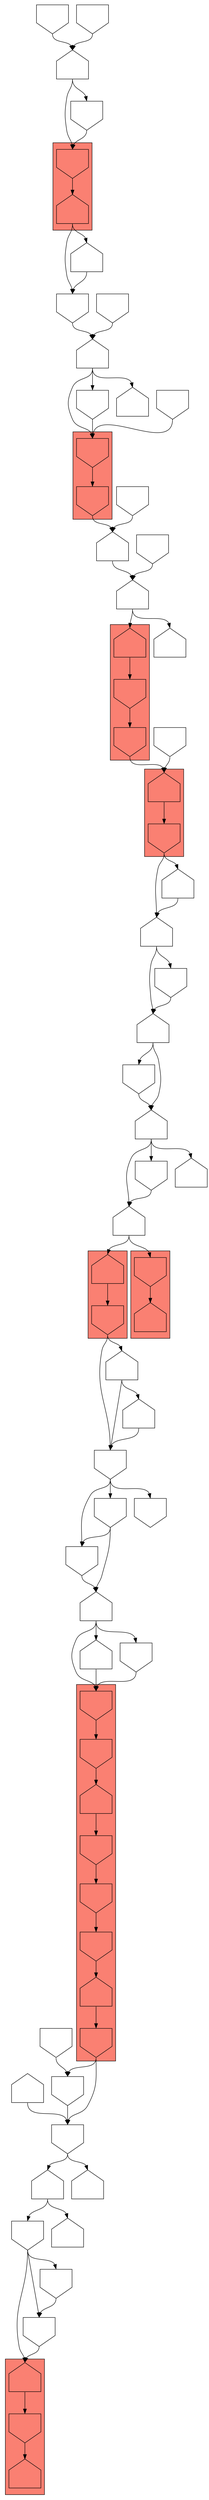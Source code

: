 digraph asm {
	edge [headport=n,tailport=s];
subgraph cluster_C692_9136 {
	692 [label="",height=1,width=1,shape=house];
	9136 [label="",height=1,width=1,shape=invhouse];
	style=filled;
	fillcolor=salmon;
}
subgraph cluster_C7164_2935 {
	7164 [label="",height=1,width=1,shape=house];
	2935 [label="",height=1,width=1,shape=invhouse];
	style=filled;
	fillcolor=salmon;
}
subgraph cluster_C5929_7016_7967_7202_7949_20683_1355_11575 {
	5929 [label="",height=1,width=1,shape=invhouse];
	7016 [label="",height=1,width=1,shape=invhouse];
	7967 [label="",height=1,width=1,shape=house];
	7202 [label="",height=1,width=1,shape=invhouse];
	7949 [label="",height=1,width=1,shape=invhouse];
	20683 [label="",height=1,width=1,shape=invhouse];
	1355 [label="",height=1,width=1,shape=house];
	11575 [label="",height=1,width=1,shape=invhouse];
	style=filled;
	fillcolor=salmon;
}
subgraph cluster_C797_15121_14806 {
	797 [label="",height=1,width=1,shape=house];
	15121 [label="",height=1,width=1,shape=invhouse];
	14806 [label="",height=1,width=1,shape=house];
	style=filled;
	fillcolor=salmon;
}
subgraph cluster_C7404_10701 {
	7404 [label="",height=1,width=1,shape=invhouse];
	10701 [label="",height=1,width=1,shape=house];
	style=filled;
	fillcolor=salmon;
}
subgraph cluster_C17103_15496_8136 {
	17103 [label="",height=1,width=1,shape=house];
	15496 [label="",height=1,width=1,shape=invhouse];
	8136 [label="",height=1,width=1,shape=invhouse];
	style=filled;
	fillcolor=salmon;
}
subgraph cluster_C1081_12650 {
	1081 [label="",height=1,width=1,shape=invhouse];
	12650 [label="",height=1,width=1,shape=invhouse];
	style=filled;
	fillcolor=salmon;
}
subgraph cluster_C12697_6493 {
	12697 [label="",height=1,width=1,shape=invhouse];
	6493 [label="",height=1,width=1,shape=house];
	style=filled;
	fillcolor=salmon;
}
	8475 [label="",height=1,width=1,shape=house];
	3867 [label="",height=1,width=1,shape=house];
	15229 [label="",height=1,width=1,shape=invhouse];
	19599 [label="",height=1,width=1,shape=house];
	936 [label="",height=1,width=1,shape=house];
	5874 [label="",height=1,width=1,shape=invhouse];
	9520 [label="",height=1,width=1,shape=invhouse];
	1903 [label="",height=1,width=1,shape=house];
	17459 [label="",height=1,width=1,shape=invhouse];
	19663 [label="",height=1,width=1,shape=invhouse];
	2155 [label="",height=1,width=1,shape=house];
	4715 [label="",height=1,width=1,shape=invhouse];
	12435 [label="",height=1,width=1,shape=invhouse];
	16480 [label="",height=1,width=1,shape=invhouse];
	10209 [label="",height=1,width=1,shape=house];
	8234 [label="",height=1,width=1,shape=house];
	12560 [label="",height=1,width=1,shape=house];
	11545 [label="",height=1,width=1,shape=invhouse];
	12797 [label="",height=1,width=1,shape=house];
	12800 [label="",height=1,width=1,shape=invhouse];
	14325 [label="",height=1,width=1,shape=invhouse];
	12369 [label="",height=1,width=1,shape=invhouse];
	8743 [label="",height=1,width=1,shape=house];
	9413 [label="",height=1,width=1,shape=house];
	12229 [label="",height=1,width=1,shape=invhouse];
	12315 [label="",height=1,width=1,shape=house];
	11475 [label="",height=1,width=1,shape=invhouse];
	16911 [label="",height=1,width=1,shape=house];
	2318 [label="",height=1,width=1,shape=house];
	18544 [label="",height=1,width=1,shape=house];
	5227 [label="",height=1,width=1,shape=house];
	612 [label="",height=1,width=1,shape=house];
	11925 [label="",height=1,width=1,shape=invhouse];
	17473 [label="",height=1,width=1,shape=house];
	10801 [label="",height=1,width=1,shape=invhouse];
	14924 [label="",height=1,width=1,shape=house];
	9055 [label="",height=1,width=1,shape=house];
	11624 [label="",height=1,width=1,shape=invhouse];
	4279 [label="",height=1,width=1,shape=invhouse];
	10530 [label="",height=1,width=1,shape=invhouse];
	12328 [label="",height=1,width=1,shape=invhouse];
	17269 [label="",height=1,width=1,shape=invhouse];
	18523 [label="",height=1,width=1,shape=invhouse];
	11770 [label="",height=1,width=1,shape=invhouse];
	11148 [label="",height=1,width=1,shape=invhouse];
	692 -> 9136
	9136 -> 8475
	9136 -> 16911
	8475 -> 3867
	8475 -> 11475
	3867 -> 15229
	3867 -> 19599
	15229 -> 19599
	19599 -> 936
	19599 -> 12229
	19599 -> 12315
	936 -> 7164
	936 -> 7404
	7164 -> 2935
	2935 -> 5874
	2935 -> 9413
	5874 -> 9520
	5874 -> 12369
	5874 -> 14325
	9520 -> 1903
	1903 -> 5929
	1903 -> 12797
	1903 -> 12800
	5929 -> 7016
	7016 -> 7967
	7967 -> 7202
	7202 -> 7949
	7949 -> 20683
	20683 -> 1355
	1355 -> 11575
	11575 -> 17459
	11575 -> 19663
	17459 -> 19663
	19663 -> 2155
	19663 -> 8234
	2155 -> 4715
	2155 -> 10209
	4715 -> 797
	4715 -> 12435
	4715 -> 16480
	797 -> 15121
	15121 -> 14806
	12435 -> 797
	16480 -> 12435
	12560 -> 19663
	11545 -> 17459
	12797 -> 5929
	12800 -> 5929
	14325 -> 1903
	14325 -> 9520
	8743 -> 5874
	9413 -> 5874
	9413 -> 8743
	7404 -> 10701
	12229 -> 936
	11475 -> 3867
	16911 -> 8475
	8136 -> 692
	15496 -> 8136
	17103 -> 15496
	2318 -> 17103
	2318 -> 18544
	5227 -> 2318
	12650 -> 5227
	1081 -> 12650
	612 -> 1081
	612 -> 11925
	612 -> 17473
	11925 -> 1081
	10801 -> 612
	6493 -> 10801
	6493 -> 14924
	14924 -> 10801
	12697 -> 6493
	9055 -> 11624
	9055 -> 12697
	11624 -> 12697
	4279 -> 9055
	10530 -> 9055
	12328 -> 612
	17269 -> 1081
	18523 -> 5227
	11770 -> 2318
	11148 -> 692
}